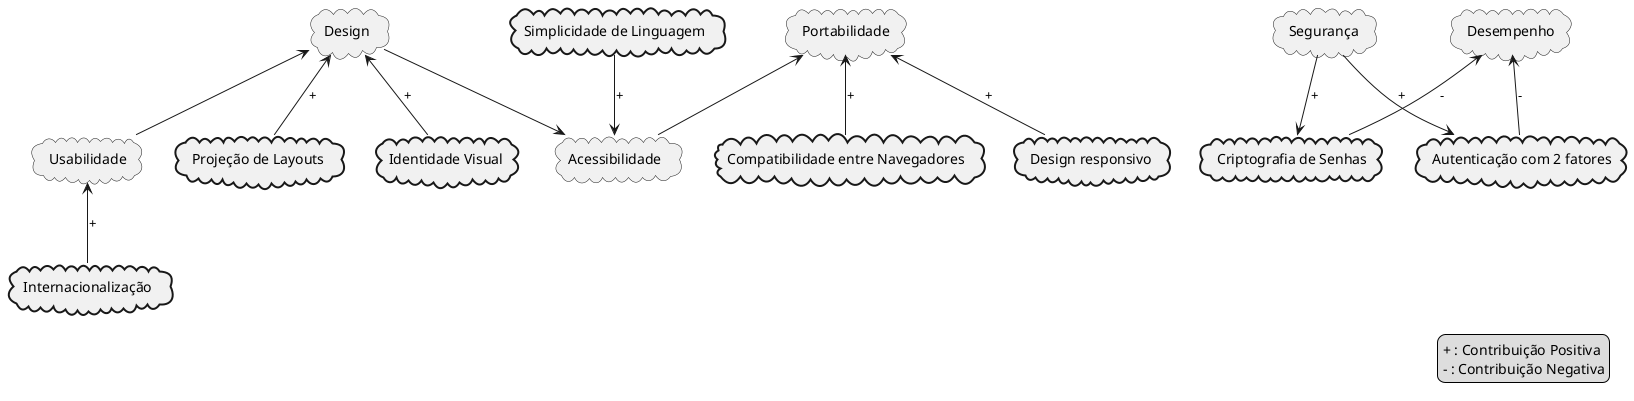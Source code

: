 @startuml
!define softgoal(name) cloud "name"
!define op(name) cloud #line.bold;  "name"

softgoal(Design) as design
softgoal(Usabilidade) as usabilidade
softgoal(Acessibilidade) as acessibilidade
op(Simplicidade de Linguagem) as linguagem
softgoal(Portabilidade) as portabilidade
op(Compatibilidade entre Navegadores) as compatibilidade
op(Projeção de Layouts) as layouts
op(Identidade Visual) as identidade
op(Internacionalização) as internacionalizacao
softgoal(Segurança) as seguranca
op(Criptografia de Senhas) as criptografia
softgoal(Desempenho) as desempenho
op(Autenticação com 2 fatores) as autenticacao
op(Design responsivo) as responsivo

design <-- usabilidade
design --> acessibilidade
design <-- layouts : +
design <-- identidade : +

usabilidade <-- internacionalizacao : +



portabilidade <-- acessibilidade
portabilidade <-- compatibilidade : +
portabilidade <-- responsivo : +


linguagem --> acessibilidade : +
 
seguranca --> autenticacao : +
seguranca --> criptografia : +

desempenho <-- criptografia: -
desempenho <-- autenticacao : -


legend right
+ : Contribuição Positiva
- : Contribuição Negativa
endlegend
@enduml